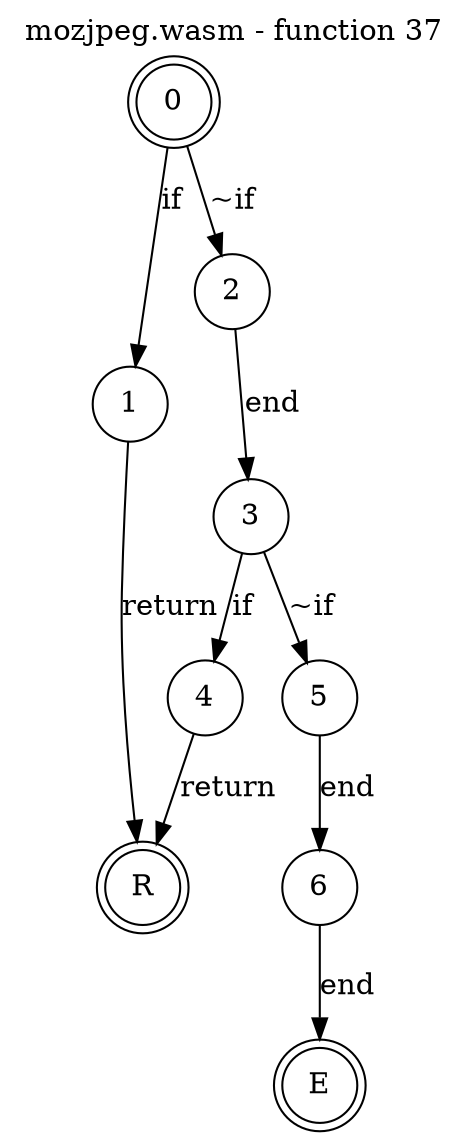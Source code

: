 digraph finite_state_machine {
    label = "mozjpeg.wasm - function 37"
    labelloc =  t
    labelfontsize = 16
    labelfontcolor = black
    labelfontname = "Helvetica"
    node [shape = doublecircle]; 0 E R ;
    node [shape = circle];
    0 -> 1[label="if"];
    0 -> 2[label="~if"];
    1 -> R[label="return"];
    2 -> 3[label="end"];
    3 -> 4[label="if"];
    3 -> 5[label="~if"];
    4 -> R[label="return"];
    5 -> 6[label="end"];
    6 -> E[label="end"];
}
